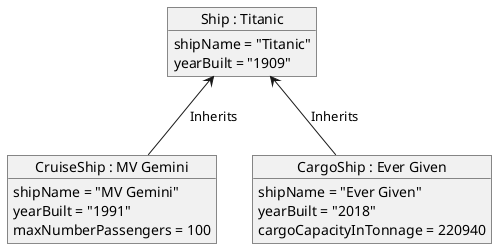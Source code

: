@startuml

object "Ship : Titanic" as Ship1 {
  shipName = "Titanic"
  yearBuilt = "1909"
}

object "CruiseShip : MV Gemini" as CruiseShip1 {
  shipName = "MV Gemini"
  yearBuilt = "1991"
  maxNumberPassengers = 100
}

object "CargoShip : Ever Given" as CargoShip1 {
  shipName = "Ever Given"
  yearBuilt = "2018"
  cargoCapacityInTonnage = 220940
}

Ship1 <-- CruiseShip1 : Inherits
Ship1 <-- CargoShip1 : Inherits

@enduml
